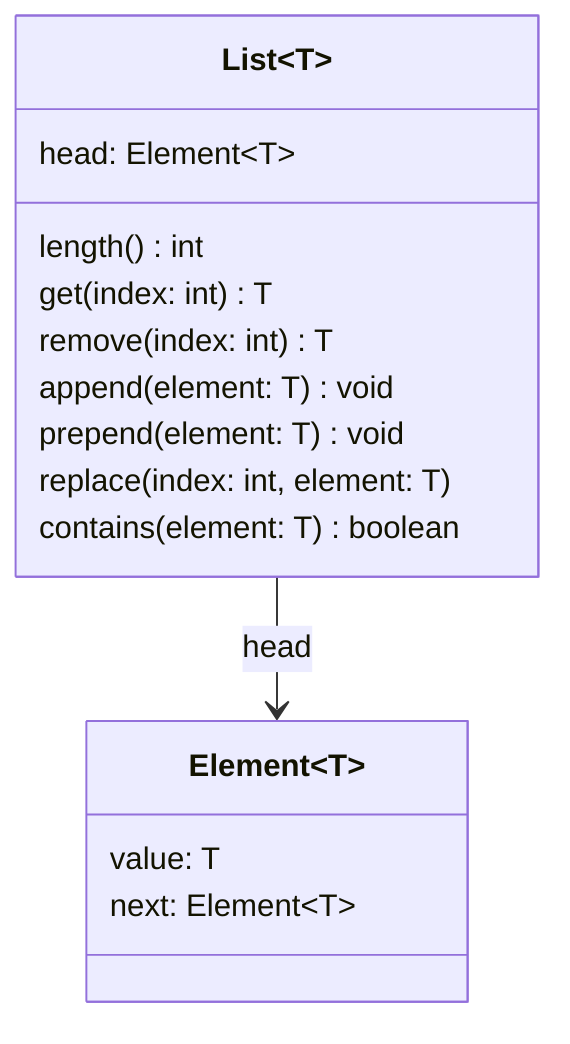classDiagram

    direction TB

    class List~T~ {
        head: Element~T~
        
        length() int
        get(index: int) T
        remove(index: int) T
        append(element: T) void
        prepend(element: T) void
        replace(index: int, element: T)
        contains(element: T) boolean
    }

    class Element~T~ {
        value: T

        next: Element~T~
    }

    List --> Element: head